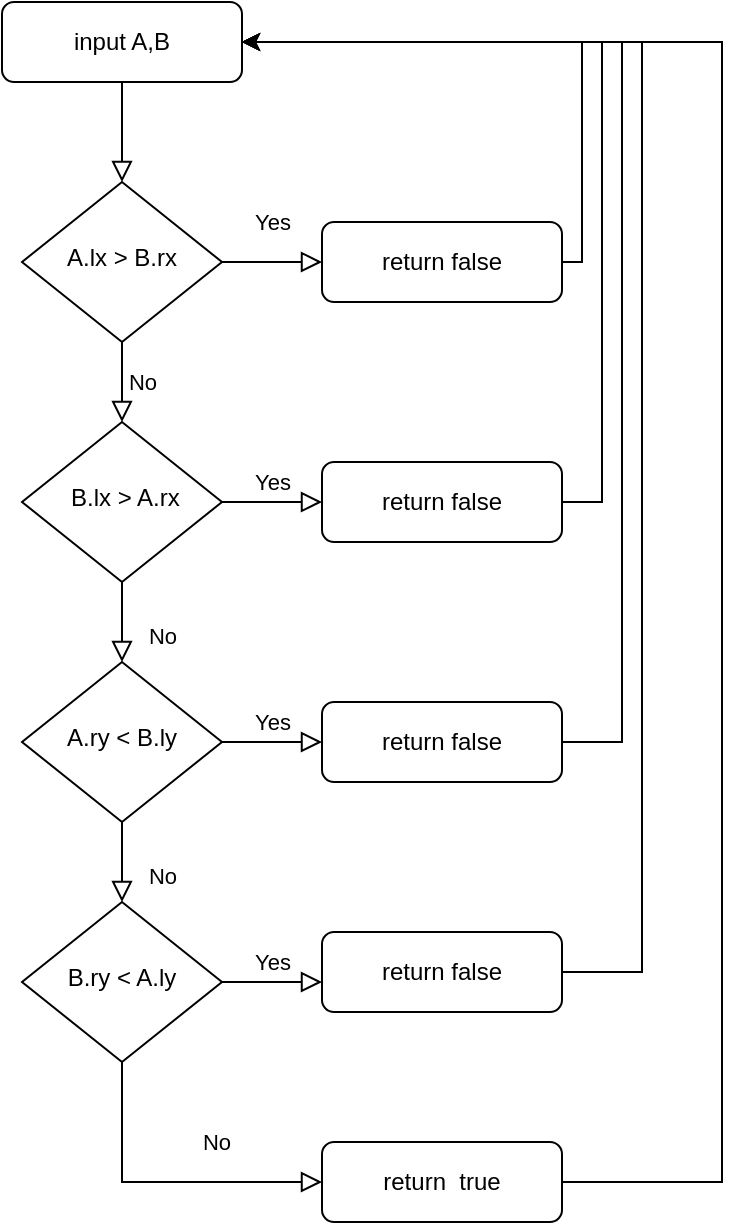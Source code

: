 <mxfile version="14.2.9" type="device"><diagram id="C5RBs43oDa-KdzZeNtuy" name="Page-1"><mxGraphModel dx="813" dy="436" grid="1" gridSize="10" guides="1" tooltips="1" connect="1" arrows="1" fold="1" page="1" pageScale="1" pageWidth="827" pageHeight="1169" math="0" shadow="0"><root><mxCell id="WIyWlLk6GJQsqaUBKTNV-0"/><mxCell id="WIyWlLk6GJQsqaUBKTNV-1" parent="WIyWlLk6GJQsqaUBKTNV-0"/><mxCell id="WIyWlLk6GJQsqaUBKTNV-2" value="" style="rounded=0;html=1;jettySize=auto;orthogonalLoop=1;fontSize=11;endArrow=block;endFill=0;endSize=8;strokeWidth=1;shadow=0;labelBackgroundColor=none;edgeStyle=orthogonalEdgeStyle;" parent="WIyWlLk6GJQsqaUBKTNV-1" source="WIyWlLk6GJQsqaUBKTNV-3" target="WIyWlLk6GJQsqaUBKTNV-6" edge="1"><mxGeometry relative="1" as="geometry"/></mxCell><mxCell id="WIyWlLk6GJQsqaUBKTNV-3" value="input A,B" style="rounded=1;whiteSpace=wrap;html=1;fontSize=12;glass=0;strokeWidth=1;shadow=0;" parent="WIyWlLk6GJQsqaUBKTNV-1" vertex="1"><mxGeometry x="160" y="80" width="120" height="40" as="geometry"/></mxCell><mxCell id="WIyWlLk6GJQsqaUBKTNV-4" value="Yes" style="rounded=0;html=1;jettySize=auto;orthogonalLoop=1;fontSize=11;endArrow=block;endFill=0;endSize=8;strokeWidth=1;shadow=0;labelBackgroundColor=none;edgeStyle=orthogonalEdgeStyle;" parent="WIyWlLk6GJQsqaUBKTNV-1" source="WIyWlLk6GJQsqaUBKTNV-6" target="WIyWlLk6GJQsqaUBKTNV-7" edge="1"><mxGeometry y="20" relative="1" as="geometry"><mxPoint as="offset"/></mxGeometry></mxCell><mxCell id="WIyWlLk6GJQsqaUBKTNV-5" value="No" style="edgeStyle=orthogonalEdgeStyle;rounded=0;html=1;jettySize=auto;orthogonalLoop=1;fontSize=11;endArrow=block;endFill=0;endSize=8;strokeWidth=1;shadow=0;labelBackgroundColor=none;entryX=0.5;entryY=0;entryDx=0;entryDy=0;" parent="WIyWlLk6GJQsqaUBKTNV-1" source="WIyWlLk6GJQsqaUBKTNV-6" target="WIyWlLk6GJQsqaUBKTNV-10" edge="1"><mxGeometry y="10" relative="1" as="geometry"><mxPoint as="offset"/><mxPoint x="280" y="260" as="targetPoint"/><Array as="points"><mxPoint x="220" y="260"/><mxPoint x="220" y="260"/></Array></mxGeometry></mxCell><mxCell id="WIyWlLk6GJQsqaUBKTNV-6" value="A.lx &amp;gt; B.rx" style="rhombus;whiteSpace=wrap;html=1;shadow=0;fontFamily=Helvetica;fontSize=12;align=center;strokeWidth=1;spacing=6;spacingTop=-4;" parent="WIyWlLk6GJQsqaUBKTNV-1" vertex="1"><mxGeometry x="170" y="170" width="100" height="80" as="geometry"/></mxCell><mxCell id="geTyX-pJv8KImAwVKdly-6" style="edgeStyle=orthogonalEdgeStyle;rounded=0;orthogonalLoop=1;jettySize=auto;html=1;entryX=1;entryY=0.5;entryDx=0;entryDy=0;" parent="WIyWlLk6GJQsqaUBKTNV-1" source="WIyWlLk6GJQsqaUBKTNV-7" edge="1" target="WIyWlLk6GJQsqaUBKTNV-3"><mxGeometry relative="1" as="geometry"><mxPoint x="290" y="110" as="targetPoint"/><Array as="points"><mxPoint x="450" y="210"/><mxPoint x="450" y="100"/></Array></mxGeometry></mxCell><mxCell id="WIyWlLk6GJQsqaUBKTNV-7" value="return false" style="rounded=1;whiteSpace=wrap;html=1;fontSize=12;glass=0;strokeWidth=1;shadow=0;" parent="WIyWlLk6GJQsqaUBKTNV-1" vertex="1"><mxGeometry x="320" y="190" width="120" height="40" as="geometry"/></mxCell><mxCell id="WIyWlLk6GJQsqaUBKTNV-8" value="No" style="rounded=0;html=1;jettySize=auto;orthogonalLoop=1;fontSize=11;endArrow=block;endFill=0;endSize=8;strokeWidth=1;shadow=0;labelBackgroundColor=none;edgeStyle=orthogonalEdgeStyle;entryX=0.5;entryY=0;entryDx=0;entryDy=0;" parent="WIyWlLk6GJQsqaUBKTNV-1" source="WIyWlLk6GJQsqaUBKTNV-10" target="geTyX-pJv8KImAwVKdly-1" edge="1"><mxGeometry x="0.333" y="20" relative="1" as="geometry"><mxPoint as="offset"/></mxGeometry></mxCell><mxCell id="WIyWlLk6GJQsqaUBKTNV-9" value="Yes" style="edgeStyle=orthogonalEdgeStyle;rounded=0;html=1;jettySize=auto;orthogonalLoop=1;fontSize=11;endArrow=block;endFill=0;endSize=8;strokeWidth=1;shadow=0;labelBackgroundColor=none;" parent="WIyWlLk6GJQsqaUBKTNV-1" source="WIyWlLk6GJQsqaUBKTNV-10" target="WIyWlLk6GJQsqaUBKTNV-12" edge="1"><mxGeometry y="10" relative="1" as="geometry"><mxPoint as="offset"/></mxGeometry></mxCell><mxCell id="WIyWlLk6GJQsqaUBKTNV-10" value="&amp;nbsp;B.lx &amp;gt; A.rx" style="rhombus;whiteSpace=wrap;html=1;shadow=0;fontFamily=Helvetica;fontSize=12;align=center;strokeWidth=1;spacing=6;spacingTop=-4;" parent="WIyWlLk6GJQsqaUBKTNV-1" vertex="1"><mxGeometry x="170" y="290" width="100" height="80" as="geometry"/></mxCell><mxCell id="geTyX-pJv8KImAwVKdly-7" style="edgeStyle=orthogonalEdgeStyle;rounded=0;orthogonalLoop=1;jettySize=auto;html=1;" parent="WIyWlLk6GJQsqaUBKTNV-1" source="WIyWlLk6GJQsqaUBKTNV-12" edge="1"><mxGeometry relative="1" as="geometry"><mxPoint x="280" y="100" as="targetPoint"/><Array as="points"><mxPoint x="460" y="330"/><mxPoint x="460" y="100"/></Array></mxGeometry></mxCell><mxCell id="WIyWlLk6GJQsqaUBKTNV-12" value="return false" style="rounded=1;whiteSpace=wrap;html=1;fontSize=12;glass=0;strokeWidth=1;shadow=0;" parent="WIyWlLk6GJQsqaUBKTNV-1" vertex="1"><mxGeometry x="320" y="310" width="120" height="40" as="geometry"/></mxCell><mxCell id="geTyX-pJv8KImAwVKdly-0" value="Yes" style="edgeStyle=orthogonalEdgeStyle;rounded=0;html=1;jettySize=auto;orthogonalLoop=1;fontSize=11;endArrow=block;endFill=0;endSize=8;strokeWidth=1;shadow=0;labelBackgroundColor=none;" parent="WIyWlLk6GJQsqaUBKTNV-1" source="geTyX-pJv8KImAwVKdly-1" target="geTyX-pJv8KImAwVKdly-2" edge="1"><mxGeometry y="10" relative="1" as="geometry"><mxPoint as="offset"/></mxGeometry></mxCell><mxCell id="geTyX-pJv8KImAwVKdly-1" value="A.ry &amp;lt; B.ly" style="rhombus;whiteSpace=wrap;html=1;shadow=0;fontFamily=Helvetica;fontSize=12;align=center;strokeWidth=1;spacing=6;spacingTop=-4;" parent="WIyWlLk6GJQsqaUBKTNV-1" vertex="1"><mxGeometry x="170" y="410" width="100" height="80" as="geometry"/></mxCell><mxCell id="geTyX-pJv8KImAwVKdly-8" style="edgeStyle=orthogonalEdgeStyle;rounded=0;orthogonalLoop=1;jettySize=auto;html=1;" parent="WIyWlLk6GJQsqaUBKTNV-1" source="geTyX-pJv8KImAwVKdly-2" edge="1"><mxGeometry relative="1" as="geometry"><mxPoint x="280" y="100" as="targetPoint"/><Array as="points"><mxPoint x="470" y="450"/><mxPoint x="470" y="100"/><mxPoint x="280" y="100"/></Array></mxGeometry></mxCell><mxCell id="geTyX-pJv8KImAwVKdly-2" value="return false" style="rounded=1;whiteSpace=wrap;html=1;fontSize=12;glass=0;strokeWidth=1;shadow=0;" parent="WIyWlLk6GJQsqaUBKTNV-1" vertex="1"><mxGeometry x="320" y="430" width="120" height="40" as="geometry"/></mxCell><mxCell id="8SjqQiV14esKU53Iu8Cd-0" value="Yes" style="edgeStyle=orthogonalEdgeStyle;rounded=0;html=1;jettySize=auto;orthogonalLoop=1;fontSize=11;endArrow=block;endFill=0;endSize=8;strokeWidth=1;shadow=0;labelBackgroundColor=none;" edge="1" parent="WIyWlLk6GJQsqaUBKTNV-1" source="8SjqQiV14esKU53Iu8Cd-1" target="8SjqQiV14esKU53Iu8Cd-2"><mxGeometry y="10" relative="1" as="geometry"><mxPoint as="offset"/><Array as="points"><mxPoint x="340" y="570"/><mxPoint x="340" y="570"/></Array></mxGeometry></mxCell><mxCell id="8SjqQiV14esKU53Iu8Cd-1" value="B.ry &amp;lt; A.ly" style="rhombus;whiteSpace=wrap;html=1;shadow=0;fontFamily=Helvetica;fontSize=12;align=center;strokeWidth=1;spacing=6;spacingTop=-4;" vertex="1" parent="WIyWlLk6GJQsqaUBKTNV-1"><mxGeometry x="170" y="530" width="100" height="80" as="geometry"/></mxCell><mxCell id="8SjqQiV14esKU53Iu8Cd-6" style="edgeStyle=orthogonalEdgeStyle;rounded=0;orthogonalLoop=1;jettySize=auto;html=1;" edge="1" parent="WIyWlLk6GJQsqaUBKTNV-1" source="8SjqQiV14esKU53Iu8Cd-2" target="WIyWlLk6GJQsqaUBKTNV-3"><mxGeometry relative="1" as="geometry"><Array as="points"><mxPoint x="480" y="565"/><mxPoint x="480" y="100"/></Array></mxGeometry></mxCell><mxCell id="8SjqQiV14esKU53Iu8Cd-2" value="return false" style="rounded=1;whiteSpace=wrap;html=1;fontSize=12;glass=0;strokeWidth=1;shadow=0;" vertex="1" parent="WIyWlLk6GJQsqaUBKTNV-1"><mxGeometry x="320" y="545" width="120" height="40" as="geometry"/></mxCell><mxCell id="8SjqQiV14esKU53Iu8Cd-3" value="No" style="rounded=0;html=1;jettySize=auto;orthogonalLoop=1;fontSize=11;endArrow=block;endFill=0;endSize=8;strokeWidth=1;shadow=0;labelBackgroundColor=none;edgeStyle=orthogonalEdgeStyle;entryX=0.5;entryY=0;entryDx=0;entryDy=0;" edge="1" parent="WIyWlLk6GJQsqaUBKTNV-1" source="geTyX-pJv8KImAwVKdly-1" target="8SjqQiV14esKU53Iu8Cd-1"><mxGeometry x="0.333" y="20" relative="1" as="geometry"><mxPoint as="offset"/><mxPoint x="220" y="370" as="sourcePoint"/><mxPoint x="220" y="410" as="targetPoint"/><Array as="points"/></mxGeometry></mxCell><mxCell id="8SjqQiV14esKU53Iu8Cd-7" style="edgeStyle=orthogonalEdgeStyle;rounded=0;orthogonalLoop=1;jettySize=auto;html=1;entryX=1;entryY=0.5;entryDx=0;entryDy=0;" edge="1" parent="WIyWlLk6GJQsqaUBKTNV-1" source="8SjqQiV14esKU53Iu8Cd-4" target="WIyWlLk6GJQsqaUBKTNV-3"><mxGeometry relative="1" as="geometry"><Array as="points"><mxPoint x="520" y="670"/><mxPoint x="520" y="100"/></Array></mxGeometry></mxCell><mxCell id="8SjqQiV14esKU53Iu8Cd-4" value="return&amp;nbsp; true" style="rounded=1;whiteSpace=wrap;html=1;fontSize=12;glass=0;strokeWidth=1;shadow=0;" vertex="1" parent="WIyWlLk6GJQsqaUBKTNV-1"><mxGeometry x="320" y="650" width="120" height="40" as="geometry"/></mxCell><mxCell id="8SjqQiV14esKU53Iu8Cd-5" value="No" style="rounded=0;html=1;jettySize=auto;orthogonalLoop=1;fontSize=11;endArrow=block;endFill=0;endSize=8;strokeWidth=1;shadow=0;labelBackgroundColor=none;edgeStyle=orthogonalEdgeStyle;entryX=0;entryY=0.5;entryDx=0;entryDy=0;exitX=0.5;exitY=1;exitDx=0;exitDy=0;" edge="1" parent="WIyWlLk6GJQsqaUBKTNV-1" source="8SjqQiV14esKU53Iu8Cd-1" target="8SjqQiV14esKU53Iu8Cd-4"><mxGeometry x="0.333" y="20" relative="1" as="geometry"><mxPoint as="offset"/><mxPoint x="220" y="370" as="sourcePoint"/><mxPoint x="220" y="410" as="targetPoint"/><Array as="points"><mxPoint x="220" y="670"/></Array></mxGeometry></mxCell></root></mxGraphModel></diagram></mxfile>